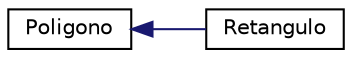 digraph "Graphical Class Hierarchy"
{
  edge [fontname="Helvetica",fontsize="10",labelfontname="Helvetica",labelfontsize="10"];
  node [fontname="Helvetica",fontsize="10",shape=record];
  rankdir="LR";
  Node1 [label="Poligono",height=0.2,width=0.4,color="black", fillcolor="white", style="filled",URL="$classPoligono.html",tooltip="The Poligono class eh a classe que utiliza pontos (vertices) para formar um poligono. "];
  Node1 -> Node2 [dir="back",color="midnightblue",fontsize="10",style="solid",fontname="Helvetica"];
  Node2 [label="Retangulo",height=0.2,width=0.4,color="black", fillcolor="white", style="filled",URL="$classRetangulo.html",tooltip="The Retangulo class eh a classe filha de poligono que constroe um retangulo. "];
}
